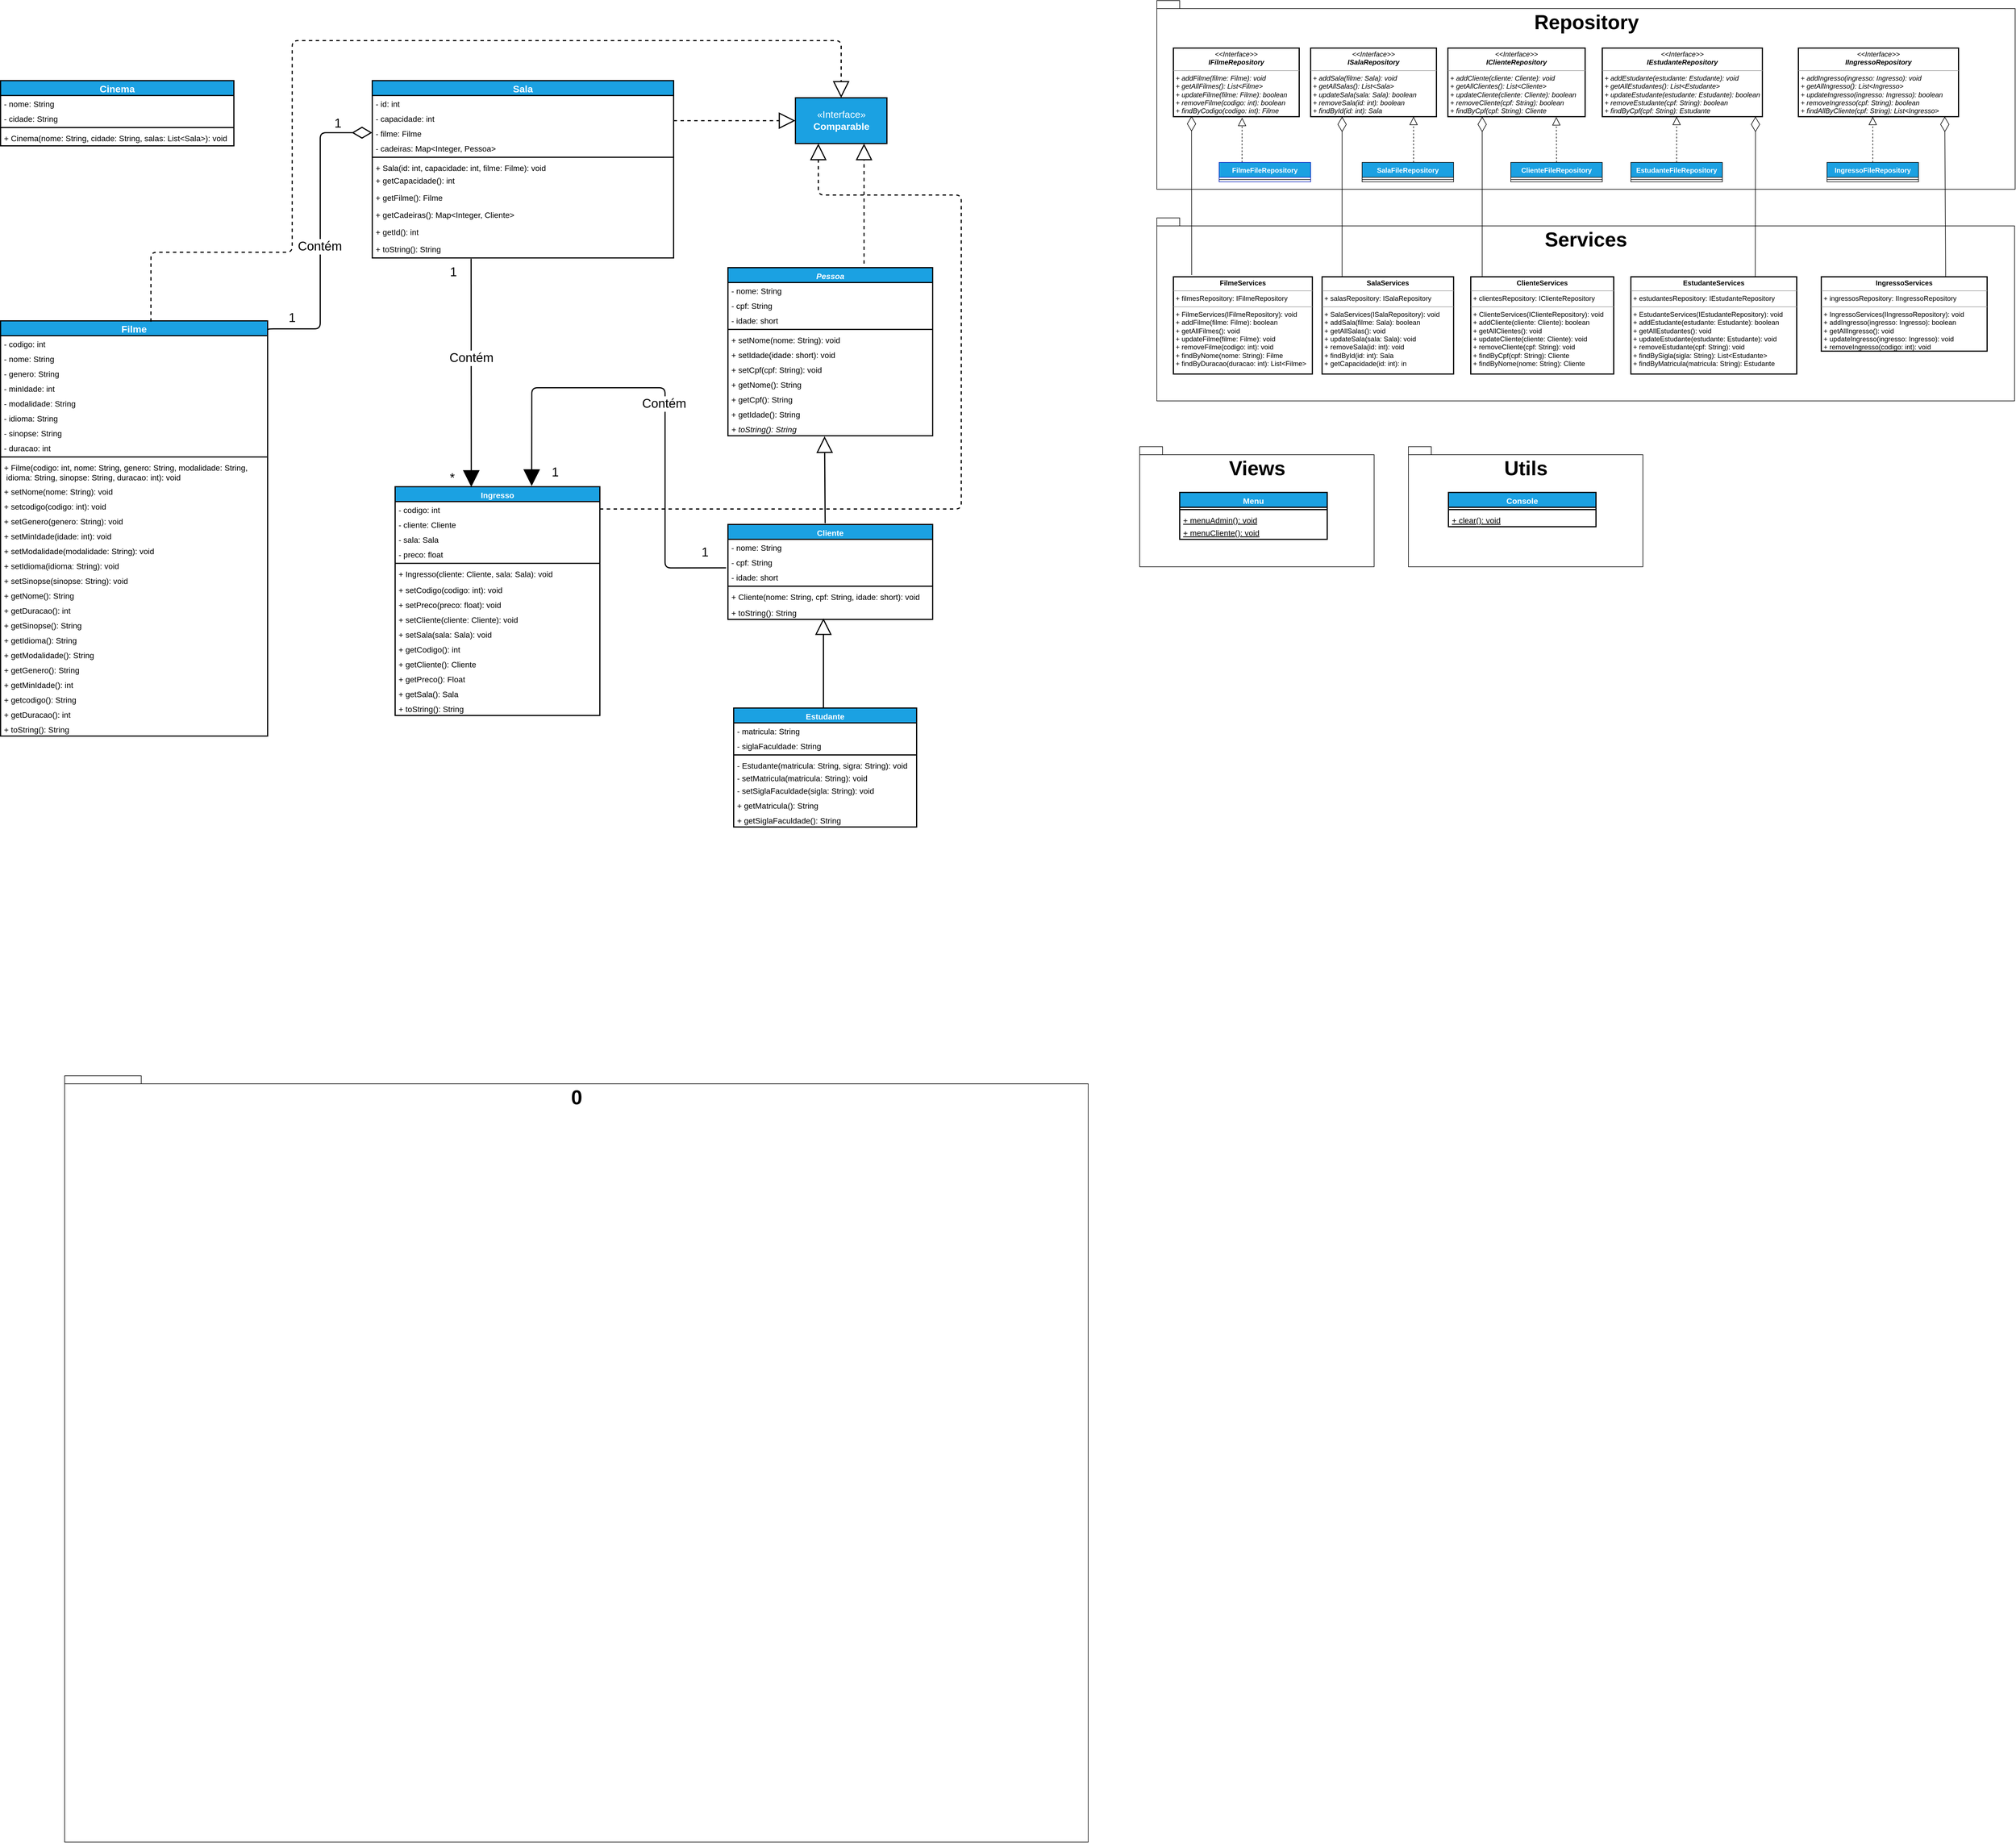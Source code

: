 <mxfile>
    <diagram id="0D2AwkG7d8j1suygumKX" name="Page-1">
        <mxGraphModel dx="1555" dy="1793" grid="1" gridSize="10" guides="0" tooltips="1" connect="1" arrows="1" fold="1" page="1" pageScale="1" pageWidth="827" pageHeight="1169" background="#FFFFFF" math="0" shadow="0">
            <root>
                <mxCell id="0"/>
                <mxCell id="1" parent="0"/>
                <mxCell id="151" value="&lt;font style=&quot;font-size: 35px&quot;&gt;Repository&lt;/font&gt;" style="shape=folder;fontStyle=1;spacingTop=10;tabWidth=40;tabHeight=14;tabPosition=left;html=1;verticalAlign=top;" parent="1" vertex="1">
                    <mxGeometry x="1900" y="-100" width="1501" height="330" as="geometry"/>
                </mxCell>
                <mxCell id="122" value="&lt;font style=&quot;font-size: 35px&quot;&gt;0&lt;/font&gt;" style="shape=folder;fontStyle=1;spacingTop=10;tabWidth=40;tabHeight=14;tabPosition=left;html=1;strokeColor=#000000;strokeWidth=1;verticalAlign=top;align=center;fontSize=35;" parent="1" vertex="1">
                    <mxGeometry x="-10" y="1780" width="1790" height="1340" as="geometry"/>
                </mxCell>
                <mxCell id="205" value="Views" style="shape=folder;fontStyle=1;spacingTop=10;tabWidth=40;tabHeight=14;tabPosition=left;html=1;labelBackgroundColor=none;fontSize=35;fontColor=#000000;fillColor=#FFFFFF;gradientColor=none;verticalAlign=top;" parent="1" vertex="1">
                    <mxGeometry x="1870" y="680" width="410" height="210" as="geometry"/>
                </mxCell>
                <mxCell id="162" value="Services" style="shape=folder;fontStyle=1;spacingTop=10;tabWidth=40;tabHeight=14;tabPosition=left;html=1;labelBackgroundColor=none;fontSize=35;fontColor=#000000;fillColor=#FFFFFF;gradientColor=none;verticalAlign=top;" parent="1" vertex="1">
                    <mxGeometry x="1900" y="280" width="1500" height="320" as="geometry"/>
                </mxCell>
                <mxCell id="3" value="Cinema" style="swimlane;fontStyle=1;align=center;verticalAlign=middle;childLayout=stackLayout;horizontal=1;startSize=26;horizontalStack=0;resizeParent=1;resizeParentMax=0;resizeLast=0;collapsible=1;marginBottom=0;fillColor=#1ba1e2;strokeColor=#000000;fontSize=17;fontColor=#ffffff;strokeWidth=2;fontFamily=Helvetica;" parent="1" vertex="1">
                    <mxGeometry x="-122" y="40" width="408" height="114" as="geometry"/>
                </mxCell>
                <mxCell id="4" value="- nome: String" style="text;align=left;verticalAlign=top;spacingLeft=4;spacingRight=4;overflow=hidden;rotatable=0;points=[[0,0.5],[1,0.5]];portConstraint=eastwest;fontSize=14;" parent="3" vertex="1">
                    <mxGeometry y="26" width="408" height="26" as="geometry"/>
                </mxCell>
                <mxCell id="12" value="- cidade: String" style="text;align=left;verticalAlign=top;spacingLeft=4;spacingRight=4;overflow=hidden;rotatable=0;points=[[0,0.5],[1,0.5]];portConstraint=eastwest;fontSize=14;" parent="3" vertex="1">
                    <mxGeometry y="52" width="408" height="26" as="geometry"/>
                </mxCell>
                <mxCell id="5" value="" style="line;strokeWidth=2;align=left;verticalAlign=middle;spacingTop=-1;spacingLeft=3;spacingRight=3;rotatable=0;labelPosition=right;points=[];portConstraint=eastwest;fillColor=#fff2cc;strokeColor=#000000;fontSize=14;" parent="3" vertex="1">
                    <mxGeometry y="78" width="408" height="8" as="geometry"/>
                </mxCell>
                <mxCell id="6" value="+ Cinema(nome: String, cidade: String, salas: List&lt;Sala&gt;): void" style="text;align=left;verticalAlign=top;spacingLeft=4;spacingRight=4;overflow=hidden;rotatable=0;points=[[0,0.5],[1,0.5]];portConstraint=eastwest;fontSize=14;" parent="3" vertex="1">
                    <mxGeometry y="86" width="408" height="28" as="geometry"/>
                </mxCell>
                <mxCell id="22" value="Sala" style="swimlane;fontStyle=1;align=center;verticalAlign=middle;childLayout=stackLayout;horizontal=1;startSize=26;horizontalStack=0;resizeParent=1;resizeParentMax=0;resizeLast=0;collapsible=1;marginBottom=0;fillColor=#1ba1e2;strokeColor=#000000;fontSize=17;strokeWidth=2;fontColor=#ffffff;" parent="1" vertex="1">
                    <mxGeometry x="528" y="40" width="527" height="310" as="geometry"/>
                </mxCell>
                <mxCell id="23" value="- id: int" style="text;align=left;verticalAlign=top;spacingLeft=4;spacingRight=4;overflow=hidden;rotatable=0;points=[[0,0.5],[1,0.5]];portConstraint=eastwest;fontSize=14;strokeColor=none;" parent="22" vertex="1">
                    <mxGeometry y="26" width="527" height="26" as="geometry"/>
                </mxCell>
                <mxCell id="29" value="- capacidade: int " style="text;align=left;verticalAlign=top;spacingLeft=4;spacingRight=4;overflow=hidden;rotatable=0;points=[[0,0.5],[1,0.5]];portConstraint=eastwest;fontSize=14;" parent="22" vertex="1">
                    <mxGeometry y="52" width="527" height="26" as="geometry"/>
                </mxCell>
                <mxCell id="28" value="- filme: Filme" style="text;align=left;verticalAlign=top;spacingLeft=4;spacingRight=4;overflow=hidden;rotatable=0;points=[[0,0.5],[1,0.5]];portConstraint=eastwest;fontSize=14;" parent="22" vertex="1">
                    <mxGeometry y="78" width="527" height="26" as="geometry"/>
                </mxCell>
                <mxCell id="27" value="- cadeiras: Map&lt;Integer, Pessoa&gt;" style="text;align=left;verticalAlign=top;spacingLeft=4;spacingRight=4;overflow=hidden;rotatable=0;points=[[0,0.5],[1,0.5]];portConstraint=eastwest;fontSize=14;" parent="22" vertex="1">
                    <mxGeometry y="104" width="527" height="26" as="geometry"/>
                </mxCell>
                <mxCell id="24" value="" style="line;strokeWidth=2;align=left;verticalAlign=middle;spacingTop=-1;spacingLeft=3;spacingRight=3;rotatable=0;labelPosition=right;points=[];portConstraint=eastwest;fontSize=14;sketch=0;shadow=0;labelBackgroundColor=none;labelBorderColor=none;noLabel=1;" parent="22" vertex="1">
                    <mxGeometry y="130" width="527" height="8" as="geometry"/>
                </mxCell>
                <mxCell id="25" value="+ Sala(id: int, capacidade: int, filme: Filme): void" style="text;align=left;verticalAlign=top;spacingLeft=4;spacingRight=4;overflow=hidden;rotatable=0;points=[[0,0.5],[1,0.5]];portConstraint=eastwest;fontSize=14;" parent="22" vertex="1">
                    <mxGeometry y="138" width="527" height="22" as="geometry"/>
                </mxCell>
                <mxCell id="34" value="+ getCapacidade(): int" style="text;align=left;verticalAlign=top;spacingLeft=4;spacingRight=4;overflow=hidden;rotatable=0;points=[[0,0.5],[1,0.5]];portConstraint=eastwest;fontSize=14;" parent="22" vertex="1">
                    <mxGeometry y="160" width="527" height="30" as="geometry"/>
                </mxCell>
                <mxCell id="35" value="+ getFilme(): Filme" style="text;align=left;verticalAlign=top;spacingLeft=4;spacingRight=4;overflow=hidden;rotatable=0;points=[[0,0.5],[1,0.5]];portConstraint=eastwest;fontSize=14;" parent="22" vertex="1">
                    <mxGeometry y="190" width="527" height="30" as="geometry"/>
                </mxCell>
                <mxCell id="36" value="+ getCadeiras(): Map&lt;Integer, Cliente&gt;" style="text;align=left;verticalAlign=top;spacingLeft=4;spacingRight=4;overflow=hidden;rotatable=0;points=[[0,0.5],[1,0.5]];portConstraint=eastwest;fontSize=14;" parent="22" vertex="1">
                    <mxGeometry y="220" width="527" height="30" as="geometry"/>
                </mxCell>
                <mxCell id="38" value="+ getId(): int" style="text;align=left;verticalAlign=top;spacingLeft=4;spacingRight=4;overflow=hidden;rotatable=0;points=[[0,0.5],[1,0.5]];portConstraint=eastwest;fontSize=14;" parent="22" vertex="1">
                    <mxGeometry y="250" width="527" height="30" as="geometry"/>
                </mxCell>
                <mxCell id="39" value="+ toString(): String" style="text;align=left;verticalAlign=top;spacingLeft=4;spacingRight=4;overflow=hidden;rotatable=0;points=[[0,0.5],[1,0.5]];portConstraint=eastwest;fontSize=14;" parent="22" vertex="1">
                    <mxGeometry y="280" width="527" height="30" as="geometry"/>
                </mxCell>
                <mxCell id="48" value="Cliente" style="swimlane;fontStyle=1;align=center;verticalAlign=top;childLayout=stackLayout;horizontal=1;startSize=26;horizontalStack=0;resizeParent=1;resizeParentMax=0;resizeLast=0;collapsible=1;marginBottom=0;fontSize=14;strokeWidth=2;fillColor=#1ba1e2;fontColor=#ffffff;strokeColor=#000000;" parent="1" vertex="1">
                    <mxGeometry x="1150" y="816" width="358" height="166" as="geometry"/>
                </mxCell>
                <mxCell id="49" value="- nome: String" style="text;align=left;verticalAlign=top;spacingLeft=4;spacingRight=4;overflow=hidden;rotatable=0;points=[[0,0.5],[1,0.5]];portConstraint=eastwest;fontSize=14;" parent="48" vertex="1">
                    <mxGeometry y="26" width="358" height="26" as="geometry"/>
                </mxCell>
                <mxCell id="50" value="- cpf: String" style="text;align=left;verticalAlign=top;spacingLeft=4;spacingRight=4;overflow=hidden;rotatable=0;points=[[0,0.5],[1,0.5]];portConstraint=eastwest;fontSize=14;" parent="48" vertex="1">
                    <mxGeometry y="52" width="358" height="26" as="geometry"/>
                </mxCell>
                <mxCell id="60" value="- idade: short" style="text;align=left;verticalAlign=top;spacingLeft=4;spacingRight=4;overflow=hidden;rotatable=0;points=[[0,0.5],[1,0.5]];portConstraint=eastwest;fontSize=14;" parent="48" vertex="1">
                    <mxGeometry y="78" width="358" height="26" as="geometry"/>
                </mxCell>
                <mxCell id="52" value="" style="line;strokeWidth=2;align=left;verticalAlign=middle;spacingTop=-1;spacingLeft=3;spacingRight=3;rotatable=0;labelPosition=right;points=[];portConstraint=eastwest;fontSize=14;" parent="48" vertex="1">
                    <mxGeometry y="104" width="358" height="8" as="geometry"/>
                </mxCell>
                <mxCell id="64" value="+ Cliente(nome: String, cpf: String, idade: short): void" style="text;align=left;verticalAlign=top;spacingLeft=4;spacingRight=4;overflow=hidden;rotatable=0;points=[[0,0.5],[1,0.5]];portConstraint=eastwest;fontSize=14;" parent="48" vertex="1">
                    <mxGeometry y="112" width="358" height="28" as="geometry"/>
                </mxCell>
                <mxCell id="59" value="+ toString(): String" style="text;align=left;verticalAlign=top;spacingLeft=4;spacingRight=4;overflow=hidden;rotatable=0;points=[[0,0.5],[1,0.5]];portConstraint=eastwest;fontSize=14;" parent="48" vertex="1">
                    <mxGeometry y="140" width="358" height="26" as="geometry"/>
                </mxCell>
                <mxCell id="71" value="Filme" style="swimlane;fontStyle=1;align=center;verticalAlign=middle;childLayout=stackLayout;horizontal=1;startSize=26;horizontalStack=0;resizeParent=1;resizeParentMax=0;resizeLast=0;collapsible=1;marginBottom=0;fontSize=17;fillColor=#1ba1e2;fontColor=#ffffff;strokeColor=#000000;strokeWidth=2;labelPosition=center;verticalLabelPosition=middle;" parent="1" vertex="1">
                    <mxGeometry x="-122" y="460" width="467" height="726" as="geometry"/>
                </mxCell>
                <mxCell id="74" value="- codigo: int" style="text;align=left;verticalAlign=top;spacingLeft=4;spacingRight=4;overflow=hidden;rotatable=0;points=[[0,0.5],[1,0.5]];portConstraint=eastwest;fontSize=14;" parent="71" vertex="1">
                    <mxGeometry y="26" width="467" height="26" as="geometry"/>
                </mxCell>
                <mxCell id="72" value="- nome: String" style="text;align=left;verticalAlign=top;spacingLeft=4;spacingRight=4;overflow=hidden;rotatable=0;points=[[0,0.5],[1,0.5]];portConstraint=eastwest;fontSize=14;" parent="71" vertex="1">
                    <mxGeometry y="52" width="467" height="26" as="geometry"/>
                </mxCell>
                <mxCell id="73" value="- genero: String" style="text;align=left;verticalAlign=top;spacingLeft=4;spacingRight=4;overflow=hidden;rotatable=0;points=[[0,0.5],[1,0.5]];portConstraint=eastwest;fontSize=14;" parent="71" vertex="1">
                    <mxGeometry y="78" width="467" height="26" as="geometry"/>
                </mxCell>
                <mxCell id="211" value="- minIdade: int" style="text;align=left;verticalAlign=top;spacingLeft=4;spacingRight=4;overflow=hidden;rotatable=0;points=[[0,0.5],[1,0.5]];portConstraint=eastwest;fontSize=14;" parent="71" vertex="1">
                    <mxGeometry y="104" width="467" height="26" as="geometry"/>
                </mxCell>
                <mxCell id="84" value="- modalidade: String" style="text;align=left;verticalAlign=top;spacingLeft=4;spacingRight=4;overflow=hidden;rotatable=0;points=[[0,0.5],[1,0.5]];portConstraint=eastwest;fontSize=14;" parent="71" vertex="1">
                    <mxGeometry y="130" width="467" height="26" as="geometry"/>
                </mxCell>
                <mxCell id="85" value="- idioma: String" style="text;align=left;verticalAlign=top;spacingLeft=4;spacingRight=4;overflow=hidden;rotatable=0;points=[[0,0.5],[1,0.5]];portConstraint=eastwest;fontSize=14;" parent="71" vertex="1">
                    <mxGeometry y="156" width="467" height="26" as="geometry"/>
                </mxCell>
                <mxCell id="86" value="- sinopse: String" style="text;align=left;verticalAlign=top;spacingLeft=4;spacingRight=4;overflow=hidden;rotatable=0;points=[[0,0.5],[1,0.5]];portConstraint=eastwest;fontSize=14;" parent="71" vertex="1">
                    <mxGeometry y="182" width="467" height="26" as="geometry"/>
                </mxCell>
                <mxCell id="87" value="- duracao: int" style="text;align=left;verticalAlign=top;spacingLeft=4;spacingRight=4;overflow=hidden;rotatable=0;points=[[0,0.5],[1,0.5]];portConstraint=eastwest;fontSize=14;" parent="71" vertex="1">
                    <mxGeometry y="208" width="467" height="26" as="geometry"/>
                </mxCell>
                <mxCell id="75" value="" style="line;strokeWidth=2;align=left;verticalAlign=middle;spacingTop=-1;spacingLeft=3;spacingRight=3;rotatable=0;labelPosition=right;points=[];portConstraint=eastwest;fontSize=14;" parent="71" vertex="1">
                    <mxGeometry y="234" width="467" height="8" as="geometry"/>
                </mxCell>
                <mxCell id="76" value="+ Filme(codigo: int, nome: String, genero: String, modalidade: String,&#10; idioma: String, sinopse: String, duracao: int): void" style="text;align=left;verticalAlign=top;spacingLeft=4;spacingRight=4;overflow=hidden;rotatable=0;points=[[0,0.5],[1,0.5]];portConstraint=eastwest;fontSize=14;" parent="71" vertex="1">
                    <mxGeometry y="242" width="467" height="42" as="geometry"/>
                </mxCell>
                <mxCell id="77" value="+ setNome(nome: String): void" style="text;align=left;verticalAlign=top;spacingLeft=4;spacingRight=4;overflow=hidden;rotatable=0;points=[[0,0.5],[1,0.5]];portConstraint=eastwest;fontSize=14;" parent="71" vertex="1">
                    <mxGeometry y="284" width="467" height="26" as="geometry"/>
                </mxCell>
                <mxCell id="78" value="+ setcodigo(codigo: int): void" style="text;align=left;verticalAlign=top;spacingLeft=4;spacingRight=4;overflow=hidden;rotatable=0;points=[[0,0.5],[1,0.5]];portConstraint=eastwest;fontSize=14;" parent="71" vertex="1">
                    <mxGeometry y="310" width="467" height="26" as="geometry"/>
                </mxCell>
                <mxCell id="79" value="+ setGenero(genero: String): void" style="text;align=left;verticalAlign=top;spacingLeft=4;spacingRight=4;overflow=hidden;rotatable=0;points=[[0,0.5],[1,0.5]];portConstraint=eastwest;fontSize=14;" parent="71" vertex="1">
                    <mxGeometry y="336" width="467" height="26" as="geometry"/>
                </mxCell>
                <mxCell id="212" value="+ setMinIdade(idade: int): void" style="text;align=left;verticalAlign=top;spacingLeft=4;spacingRight=4;overflow=hidden;rotatable=0;points=[[0,0.5],[1,0.5]];portConstraint=eastwest;fontSize=14;" parent="71" vertex="1">
                    <mxGeometry y="362" width="467" height="26" as="geometry"/>
                </mxCell>
                <mxCell id="88" value="+ setModalidade(modalidade: String): void" style="text;align=left;verticalAlign=top;spacingLeft=4;spacingRight=4;overflow=hidden;rotatable=0;points=[[0,0.5],[1,0.5]];portConstraint=eastwest;fontSize=14;" parent="71" vertex="1">
                    <mxGeometry y="388" width="467" height="26" as="geometry"/>
                </mxCell>
                <mxCell id="89" value="+ setIdioma(idioma: String): void" style="text;align=left;verticalAlign=top;spacingLeft=4;spacingRight=4;overflow=hidden;rotatable=0;points=[[0,0.5],[1,0.5]];portConstraint=eastwest;fontSize=14;" parent="71" vertex="1">
                    <mxGeometry y="414" width="467" height="26" as="geometry"/>
                </mxCell>
                <mxCell id="80" value="+ setSinopse(sinopse: String): void" style="text;align=left;verticalAlign=top;spacingLeft=4;spacingRight=4;overflow=hidden;rotatable=0;points=[[0,0.5],[1,0.5]];portConstraint=eastwest;fontSize=14;" parent="71" vertex="1">
                    <mxGeometry y="440" width="467" height="26" as="geometry"/>
                </mxCell>
                <mxCell id="91" value="+ getNome(): String" style="text;align=left;verticalAlign=top;spacingLeft=4;spacingRight=4;overflow=hidden;rotatable=0;points=[[0,0.5],[1,0.5]];portConstraint=eastwest;fontSize=14;" parent="71" vertex="1">
                    <mxGeometry y="466" width="467" height="26" as="geometry"/>
                </mxCell>
                <mxCell id="97" value="+ getDuracao(): int" style="text;align=left;verticalAlign=top;spacingLeft=4;spacingRight=4;overflow=hidden;rotatable=0;points=[[0,0.5],[1,0.5]];portConstraint=eastwest;fontSize=14;" parent="71" vertex="1">
                    <mxGeometry y="492" width="467" height="26" as="geometry"/>
                </mxCell>
                <mxCell id="96" value="+ getSinopse(): String" style="text;align=left;verticalAlign=top;spacingLeft=4;spacingRight=4;overflow=hidden;rotatable=0;points=[[0,0.5],[1,0.5]];portConstraint=eastwest;fontSize=14;" parent="71" vertex="1">
                    <mxGeometry y="518" width="467" height="26" as="geometry"/>
                </mxCell>
                <mxCell id="95" value="+ getIdioma(): String" style="text;align=left;verticalAlign=top;spacingLeft=4;spacingRight=4;overflow=hidden;rotatable=0;points=[[0,0.5],[1,0.5]];portConstraint=eastwest;fontSize=14;" parent="71" vertex="1">
                    <mxGeometry y="544" width="467" height="26" as="geometry"/>
                </mxCell>
                <mxCell id="94" value="+ getModalidade(): String" style="text;align=left;verticalAlign=top;spacingLeft=4;spacingRight=4;overflow=hidden;rotatable=0;points=[[0,0.5],[1,0.5]];portConstraint=eastwest;fontSize=14;" parent="71" vertex="1">
                    <mxGeometry y="570" width="467" height="26" as="geometry"/>
                </mxCell>
                <mxCell id="213" value="+ getGenero(): String" style="text;align=left;verticalAlign=top;spacingLeft=4;spacingRight=4;overflow=hidden;rotatable=0;points=[[0,0.5],[1,0.5]];portConstraint=eastwest;fontSize=14;" parent="71" vertex="1">
                    <mxGeometry y="596" width="467" height="26" as="geometry"/>
                </mxCell>
                <mxCell id="93" value="+ getMinIdade(): int" style="text;align=left;verticalAlign=top;spacingLeft=4;spacingRight=4;overflow=hidden;rotatable=0;points=[[0,0.5],[1,0.5]];portConstraint=eastwest;fontSize=14;" parent="71" vertex="1">
                    <mxGeometry y="622" width="467" height="26" as="geometry"/>
                </mxCell>
                <mxCell id="92" value="+ getcodigo(): String" style="text;align=left;verticalAlign=top;spacingLeft=4;spacingRight=4;overflow=hidden;rotatable=0;points=[[0,0.5],[1,0.5]];portConstraint=eastwest;fontSize=14;" parent="71" vertex="1">
                    <mxGeometry y="648" width="467" height="26" as="geometry"/>
                </mxCell>
                <mxCell id="90" value="+ getDuracao(): int" style="text;align=left;verticalAlign=top;spacingLeft=4;spacingRight=4;overflow=hidden;rotatable=0;points=[[0,0.5],[1,0.5]];portConstraint=eastwest;fontSize=14;" parent="71" vertex="1">
                    <mxGeometry y="674" width="467" height="26" as="geometry"/>
                </mxCell>
                <mxCell id="98" value="+ toString(): String" style="text;align=left;verticalAlign=top;spacingLeft=4;spacingRight=4;overflow=hidden;rotatable=0;points=[[0,0.5],[1,0.5]];portConstraint=eastwest;fontSize=14;" parent="71" vertex="1">
                    <mxGeometry y="700" width="467" height="26" as="geometry"/>
                </mxCell>
                <mxCell id="99" value="Estudante" style="swimlane;fontStyle=1;align=center;verticalAlign=top;childLayout=stackLayout;horizontal=1;startSize=26;horizontalStack=0;resizeParent=1;resizeParentMax=0;resizeLast=0;collapsible=1;marginBottom=0;fontSize=14;fillColor=#1ba1e2;fontColor=#ffffff;strokeColor=#000000;strokeWidth=2;rounded=0;shadow=0;sketch=0;glass=0;" parent="1" vertex="1">
                    <mxGeometry x="1160" y="1137" width="320" height="208" as="geometry"/>
                </mxCell>
                <mxCell id="100" value="- matricula: String" style="text;align=left;verticalAlign=top;spacingLeft=4;spacingRight=4;overflow=hidden;rotatable=0;points=[[0,0.5],[1,0.5]];portConstraint=eastwest;fontSize=14;" parent="99" vertex="1">
                    <mxGeometry y="26" width="320" height="26" as="geometry"/>
                </mxCell>
                <mxCell id="103" value="- siglaFaculdade: String" style="text;align=left;verticalAlign=top;spacingLeft=4;spacingRight=4;overflow=hidden;rotatable=0;points=[[0,0.5],[1,0.5]];portConstraint=eastwest;fontSize=14;" parent="99" vertex="1">
                    <mxGeometry y="52" width="320" height="26" as="geometry"/>
                </mxCell>
                <mxCell id="101" value="" style="line;strokeWidth=2;align=left;verticalAlign=middle;spacingTop=-1;spacingLeft=3;spacingRight=3;rotatable=0;labelPosition=right;points=[];portConstraint=eastwest;fontSize=14;shadow=0;" parent="99" vertex="1">
                    <mxGeometry y="78" width="320" height="8" as="geometry"/>
                </mxCell>
                <mxCell id="258" value="- Estudante(matricula: String, sigra: String): void" style="text;align=left;verticalAlign=top;spacingLeft=4;spacingRight=4;overflow=hidden;rotatable=0;points=[[0,0.5],[1,0.5]];portConstraint=eastwest;fontSize=14;" vertex="1" parent="99">
                    <mxGeometry y="86" width="320" height="22" as="geometry"/>
                </mxCell>
                <mxCell id="102" value="- setMatricula(matricula: String): void" style="text;align=left;verticalAlign=top;spacingLeft=4;spacingRight=4;overflow=hidden;rotatable=0;points=[[0,0.5],[1,0.5]];portConstraint=eastwest;fontSize=14;" parent="99" vertex="1">
                    <mxGeometry y="108" width="320" height="22" as="geometry"/>
                </mxCell>
                <mxCell id="105" value="- setSiglaFaculdade(sigla: String): void" style="text;align=left;verticalAlign=top;spacingLeft=4;spacingRight=4;overflow=hidden;rotatable=0;points=[[0,0.5],[1,0.5]];portConstraint=eastwest;fontSize=14;" parent="99" vertex="1">
                    <mxGeometry y="130" width="320" height="26" as="geometry"/>
                </mxCell>
                <mxCell id="106" value="+ getMatricula(): String" style="text;align=left;verticalAlign=top;spacingLeft=4;spacingRight=4;overflow=hidden;rotatable=0;points=[[0,0.5],[1,0.5]];portConstraint=eastwest;fontSize=14;" parent="99" vertex="1">
                    <mxGeometry y="156" width="320" height="26" as="geometry"/>
                </mxCell>
                <mxCell id="104" value="+ getSiglaFaculdade(): String " style="text;align=left;verticalAlign=top;spacingLeft=4;spacingRight=4;overflow=hidden;rotatable=0;points=[[0,0.5],[1,0.5]];portConstraint=eastwest;fontSize=14;" parent="99" vertex="1">
                    <mxGeometry y="182" width="320" height="26" as="geometry"/>
                </mxCell>
                <mxCell id="118" value="" style="endArrow=none;html=1;endSize=24;startArrow=diamondThin;startSize=30;startFill=0;edgeStyle=orthogonalEdgeStyle;align=left;verticalAlign=bottom;entryX=1.002;entryY=0.022;entryDx=0;entryDy=0;endFill=0;fillColor=none;fontSize=14;exitX=0;exitY=0.5;exitDx=0;exitDy=0;entryPerimeter=0;strokeWidth=2;" parent="1" source="28" target="71" edge="1">
                    <mxGeometry x="-1" y="3" relative="1" as="geometry">
                        <mxPoint x="498" y="368" as="sourcePoint"/>
                        <mxPoint x="488" y="540" as="targetPoint"/>
                        <Array as="points">
                            <mxPoint x="437" y="131"/>
                            <mxPoint x="437" y="474"/>
                        </Array>
                    </mxGeometry>
                </mxCell>
                <mxCell id="243" value="Contém" style="edgeLabel;html=1;align=center;verticalAlign=middle;resizable=0;points=[];fontSize=22;" vertex="1" connectable="0" parent="118">
                    <mxGeometry x="0.101" y="-1" relative="1" as="geometry">
                        <mxPoint as="offset"/>
                    </mxGeometry>
                </mxCell>
                <mxCell id="120" style="edgeStyle=none;html=1;startArrow=none;startFill=0;endArrow=block;endFill=0;startSize=24;endSize=24;fontSize=14;strokeWidth=2;" parent="1" edge="1">
                    <mxGeometry relative="1" as="geometry">
                        <mxPoint x="1317" y="980" as="targetPoint"/>
                        <mxPoint x="1317" y="1138" as="sourcePoint"/>
                    </mxGeometry>
                </mxCell>
                <mxCell id="128" value="«Interface»&lt;br style=&quot;font-size: 17px;&quot;&gt;&lt;b style=&quot;font-size: 17px;&quot;&gt;Comparable&lt;/b&gt;" style="html=1;fillColor=#1ba1e2;fontColor=#ffffff;strokeColor=#000000;fontSize=17;strokeWidth=2;" parent="1" vertex="1">
                    <mxGeometry x="1268" y="70" width="160" height="80" as="geometry"/>
                </mxCell>
                <mxCell id="131" style="edgeStyle=none;html=1;exitX=1;exitY=-0.308;exitDx=0;exitDy=0;entryX=0;entryY=0.5;entryDx=0;entryDy=0;dashed=1;fontSize=17;startArrow=none;startFill=0;endArrow=block;endFill=0;startSize=24;endSize=24;strokeWidth=2;exitPerimeter=0;" parent="1" source="28" target="128" edge="1">
                    <mxGeometry relative="1" as="geometry"/>
                </mxCell>
                <mxCell id="217" style="edgeStyle=none;html=1;exitX=0.25;exitY=0;exitDx=0;exitDy=0;entryX=0.546;entryY=1.015;entryDx=0;entryDy=0;entryPerimeter=0;dashed=1;endArrow=block;endFill=0;endSize=12;" parent="1" source="132" target="136" edge="1">
                    <mxGeometry relative="1" as="geometry"/>
                </mxCell>
                <mxCell id="132" value="FilmeFileRepository" style="swimlane;fontStyle=1;align=center;verticalAlign=top;childLayout=stackLayout;horizontal=1;startSize=26;horizontalStack=0;resizeParent=1;resizeParentMax=0;resizeLast=0;collapsible=1;marginBottom=0;fillColor=#1BA1E2;fontColor=#ffffff;strokeColor=#001DBC;" parent="1" vertex="1">
                    <mxGeometry x="2009" y="183" width="160" height="34" as="geometry"/>
                </mxCell>
                <mxCell id="134" value="" style="line;strokeWidth=1;fillColor=none;align=left;verticalAlign=middle;spacingTop=-1;spacingLeft=3;spacingRight=3;rotatable=0;labelPosition=right;points=[];portConstraint=eastwest;" parent="132" vertex="1">
                    <mxGeometry y="26" width="160" height="8" as="geometry"/>
                </mxCell>
                <mxCell id="136" value="&lt;p style=&quot;margin: 0px ; margin-top: 4px ; text-align: center&quot;&gt;&lt;span&gt;&amp;lt;&amp;lt;Interface&amp;gt;&amp;gt;&lt;/span&gt;&lt;br&gt;&lt;b&gt;&lt;span&gt;IFilmeRepository&lt;/span&gt;&lt;/b&gt;&lt;/p&gt;&lt;hr size=&quot;1&quot;&gt;&lt;p style=&quot;margin: 0px ; margin-left: 4px&quot;&gt;&lt;span&gt;+ addFilme(filme: Filme): void&lt;br&gt;+ getAllFilmes(): List&amp;lt;Filme&amp;gt;&lt;/span&gt;&lt;/p&gt;&lt;p style=&quot;margin: 0px ; margin-left: 4px&quot;&gt;&lt;span&gt;+ updateFilme(filme: Filme): boolean&lt;br&gt;&lt;/span&gt;&lt;/p&gt;&lt;p style=&quot;margin: 0px ; margin-left: 4px&quot;&gt;&lt;span&gt;+ removeFilme(codigo: int): boolean&lt;/span&gt;&lt;/p&gt;&lt;p style=&quot;margin: 0px ; margin-left: 4px&quot;&gt;&lt;span&gt;+ findByCodigo(codigo: int): Filme&lt;/span&gt;&lt;br&gt;&lt;/p&gt;" style="verticalAlign=top;align=left;overflow=fill;fontSize=12;fontFamily=Helvetica;html=1;fillColor=default;strokeColor=#000000;gradientColor=none;fontStyle=2;strokeWidth=2;" parent="1" vertex="1">
                    <mxGeometry x="1929" y="-17" width="220" height="120" as="geometry"/>
                </mxCell>
                <mxCell id="223" style="edgeStyle=none;html=1;exitX=0.25;exitY=1;exitDx=0;exitDy=0;entryX=0.152;entryY=0;entryDx=0;entryDy=0;entryPerimeter=0;endArrow=none;endFill=0;endSize=12;startArrow=diamondThin;startFill=0;startSize=24;" parent="1" source="138" target="153" edge="1">
                    <mxGeometry relative="1" as="geometry"/>
                </mxCell>
                <mxCell id="138" value="&lt;p style=&quot;margin: 0px ; margin-top: 4px ; text-align: center&quot;&gt;&lt;span&gt;&amp;lt;&amp;lt;Interface&amp;gt;&amp;gt;&lt;/span&gt;&lt;br&gt;&lt;b&gt;ISalaRepository&lt;/b&gt;&lt;/p&gt;&lt;hr size=&quot;1&quot;&gt;&lt;p style=&quot;margin: 0px ; margin-left: 4px&quot;&gt;&lt;span&gt;+ addSala(filme: Sala): void&lt;br&gt;+ getAllSalas(): List&amp;lt;Sala&amp;gt;&lt;/span&gt;&lt;/p&gt;&lt;p style=&quot;margin: 0px ; margin-left: 4px&quot;&gt;&lt;span&gt;+ updateSala(sala: Sala): boolean&lt;br&gt;&lt;/span&gt;&lt;/p&gt;&lt;p style=&quot;margin: 0px ; margin-left: 4px&quot;&gt;&lt;span&gt;+ removeSala(id: int): boolean&lt;/span&gt;&lt;/p&gt;&lt;p style=&quot;margin: 0px ; margin-left: 4px&quot;&gt;&lt;span&gt;+ findById(id: int): Sala&lt;/span&gt;&lt;br&gt;&lt;/p&gt;" style="verticalAlign=top;align=left;overflow=fill;fontSize=12;fontFamily=Helvetica;html=1;fontStyle=2;strokeWidth=2;" parent="1" vertex="1">
                    <mxGeometry x="2169" y="-17" width="220" height="120" as="geometry"/>
                </mxCell>
                <mxCell id="139" value="SalaFileRepository" style="swimlane;fontStyle=1;align=center;verticalAlign=top;childLayout=stackLayout;horizontal=1;startSize=26;horizontalStack=0;resizeParent=1;resizeParentMax=0;resizeLast=0;collapsible=1;marginBottom=0;fillColor=#1BA1E2;fontColor=#FFFFFF;" parent="1" vertex="1">
                    <mxGeometry x="2259" y="183" width="160" height="34" as="geometry">
                        <mxRectangle x="2259" y="183" width="140" height="26" as="alternateBounds"/>
                    </mxGeometry>
                </mxCell>
                <mxCell id="140" value="" style="line;strokeWidth=1;fillColor=none;align=left;verticalAlign=middle;spacingTop=-1;spacingLeft=3;spacingRight=3;rotatable=0;labelPosition=right;points=[];portConstraint=eastwest;" parent="139" vertex="1">
                    <mxGeometry y="26" width="160" height="8" as="geometry"/>
                </mxCell>
                <mxCell id="225" style="edgeStyle=none;html=1;exitX=0.25;exitY=1;exitDx=0;exitDy=0;entryX=0.08;entryY=0.006;entryDx=0;entryDy=0;entryPerimeter=0;startArrow=diamondThin;startFill=0;endArrow=none;endFill=0;startSize=24;endSize=12;" parent="1" source="141" target="154" edge="1">
                    <mxGeometry relative="1" as="geometry"/>
                </mxCell>
                <mxCell id="141" value="&lt;p style=&quot;margin: 0px ; margin-top: 4px ; text-align: center&quot;&gt;&lt;span&gt;&amp;lt;&amp;lt;Interface&amp;gt;&amp;gt;&lt;/span&gt;&lt;br&gt;&lt;b&gt;IClienteRepository&lt;/b&gt;&lt;/p&gt;&lt;hr size=&quot;1&quot;&gt;&lt;p style=&quot;margin: 0px ; margin-left: 4px&quot;&gt;&lt;span&gt;+ addCliente(cliente: Cliente): void&lt;br&gt;+ getAllClientes(): List&amp;lt;Cliente&amp;gt;&lt;/span&gt;&lt;/p&gt;&lt;p style=&quot;margin: 0px ; margin-left: 4px&quot;&gt;&lt;span&gt;+ updateCliente(cliente: Cliente): boolean&lt;br&gt;&lt;/span&gt;&lt;/p&gt;&lt;p style=&quot;margin: 0px ; margin-left: 4px&quot;&gt;&lt;span&gt;+ removeCliente(cpf: String): boolean&lt;/span&gt;&lt;/p&gt;&lt;p style=&quot;margin: 0px ; margin-left: 4px&quot;&gt;&lt;span&gt;+ findByCpf(cpf: String): Cliente&lt;/span&gt;&lt;br&gt;&lt;/p&gt;" style="verticalAlign=top;align=left;overflow=fill;fontSize=12;fontFamily=Helvetica;html=1;fontStyle=2;strokeWidth=2;" parent="1" vertex="1">
                    <mxGeometry x="2409" y="-17" width="240" height="120" as="geometry"/>
                </mxCell>
                <mxCell id="230" style="edgeStyle=none;html=1;exitX=0.5;exitY=0;exitDx=0;exitDy=0;entryX=0.79;entryY=1.006;entryDx=0;entryDy=0;entryPerimeter=0;startArrow=none;startFill=0;endArrow=block;endFill=0;startSize=23;endSize=12;dashed=1;" parent="1" source="142" target="141" edge="1">
                    <mxGeometry relative="1" as="geometry"/>
                </mxCell>
                <mxCell id="142" value="ClienteFileRepository" style="swimlane;fontStyle=1;align=center;verticalAlign=top;childLayout=stackLayout;horizontal=1;startSize=26;horizontalStack=0;resizeParent=1;resizeParentMax=0;resizeLast=0;collapsible=1;marginBottom=0;fontColor=#FFFFFF;fillColor=#1BA1E2;" parent="1" vertex="1">
                    <mxGeometry x="2519" y="183" width="160" height="34" as="geometry"/>
                </mxCell>
                <mxCell id="143" value="" style="line;strokeWidth=1;fillColor=none;align=left;verticalAlign=middle;spacingTop=-1;spacingLeft=3;spacingRight=3;rotatable=0;labelPosition=right;points=[];portConstraint=eastwest;" parent="142" vertex="1">
                    <mxGeometry y="26" width="160" height="8" as="geometry"/>
                </mxCell>
                <mxCell id="144" value="&lt;p style=&quot;margin: 0px ; margin-top: 4px ; text-align: center&quot;&gt;&lt;span&gt;&amp;lt;&amp;lt;Interface&amp;gt;&amp;gt;&lt;/span&gt;&lt;br&gt;&lt;b&gt;IEstudanteRepository&lt;/b&gt;&lt;/p&gt;&lt;hr size=&quot;1&quot;&gt;&lt;p style=&quot;margin: 0px ; margin-left: 4px&quot;&gt;&lt;span&gt;+ addEstudante(estudante: Estudante): void&lt;br&gt;+ getAllEstudantes(): List&amp;lt;Estudante&amp;gt;&lt;/span&gt;&lt;/p&gt;&lt;p style=&quot;margin: 0px ; margin-left: 4px&quot;&gt;&lt;span&gt;+ updateEstudante(estudante: Estudante): boolean&lt;br&gt;&lt;/span&gt;&lt;/p&gt;&lt;p style=&quot;margin: 0px ; margin-left: 4px&quot;&gt;&lt;span&gt;+ removeEstudante(cpf: String): boolean&lt;/span&gt;&lt;/p&gt;&lt;p style=&quot;margin: 0px ; margin-left: 4px&quot;&gt;&lt;span&gt;+ findByCpf(cpf: String): Estudante&lt;/span&gt;&lt;br&gt;&lt;/p&gt;" style="verticalAlign=top;align=left;overflow=fill;fontSize=12;fontFamily=Helvetica;html=1;fontStyle=2;strokeWidth=2;" parent="1" vertex="1">
                    <mxGeometry x="2679" y="-17" width="280" height="120" as="geometry"/>
                </mxCell>
                <mxCell id="145" value="EstudanteFileRepository" style="swimlane;fontStyle=1;align=center;verticalAlign=top;childLayout=stackLayout;horizontal=1;startSize=26;horizontalStack=0;resizeParent=1;resizeParentMax=0;resizeLast=0;collapsible=1;marginBottom=0;fillColor=#1BA1E2;fontColor=#FFFFFF;" parent="1" vertex="1">
                    <mxGeometry x="2729" y="183" width="160" height="34" as="geometry"/>
                </mxCell>
                <mxCell id="146" value="" style="line;strokeWidth=1;fillColor=none;align=left;verticalAlign=middle;spacingTop=-1;spacingLeft=3;spacingRight=3;rotatable=0;labelPosition=right;points=[];portConstraint=eastwest;" parent="145" vertex="1">
                    <mxGeometry y="26" width="160" height="8" as="geometry"/>
                </mxCell>
                <mxCell id="148" value="" style="endArrow=block;dashed=1;endFill=0;endSize=12;html=1;exitX=0.5;exitY=0;exitDx=0;exitDy=0;" parent="1" edge="1">
                    <mxGeometry width="160" relative="1" as="geometry">
                        <mxPoint x="2349" y="183" as="sourcePoint"/>
                        <mxPoint x="2349" y="103.0" as="targetPoint"/>
                    </mxGeometry>
                </mxCell>
                <mxCell id="150" value="" style="endArrow=block;dashed=1;endFill=0;endSize=12;html=1;exitX=0.5;exitY=0;exitDx=0;exitDy=0;" parent="1" edge="1">
                    <mxGeometry width="160" relative="1" as="geometry">
                        <mxPoint x="2809.0" y="183" as="sourcePoint"/>
                        <mxPoint x="2809.0" y="103.0" as="targetPoint"/>
                    </mxGeometry>
                </mxCell>
                <mxCell id="152" value="&lt;p style=&quot;margin: 0px ; margin-top: 4px ; text-align: center&quot;&gt;&lt;b&gt;FilmeServices&lt;/b&gt;&lt;/p&gt;&lt;hr size=&quot;1&quot;&gt;&lt;p style=&quot;margin: 0px ; margin-left: 4px&quot;&gt;+ filmesRepository: IFilmeRepository&lt;/p&gt;&lt;hr size=&quot;1&quot;&gt;&lt;p style=&quot;margin: 0px ; margin-left: 4px&quot;&gt;+ FilmeServices(IFilmeRepository): void&lt;/p&gt;&lt;p style=&quot;margin: 0px 0px 0px 4px&quot;&gt;+ addFilme(filme: Filme): boolean&lt;br&gt;+ getAllFilmes(): void&lt;/p&gt;&lt;p style=&quot;margin: 0px 0px 0px 4px&quot;&gt;+ updateFilme(filme: Filme): void&lt;br&gt;&lt;/p&gt;&lt;p style=&quot;margin: 0px 0px 0px 4px&quot;&gt;+ removeFilme(codigo: int): void&lt;/p&gt;&lt;p style=&quot;margin: 0px 0px 0px 4px&quot;&gt;+ findByNome(nome: String): Filme&lt;/p&gt;&lt;p style=&quot;margin: 0px 0px 0px 4px&quot;&gt;+ findByDuracao(duracao: int): List&amp;lt;Filme&amp;gt;&lt;/p&gt;" style="verticalAlign=top;align=left;overflow=fill;fontSize=12;fontFamily=Helvetica;html=1;strokeWidth=2;" parent="1" vertex="1">
                    <mxGeometry x="1929" y="383" width="243" height="170" as="geometry"/>
                </mxCell>
                <mxCell id="153" value="&lt;p style=&quot;margin: 0px ; margin-top: 4px ; text-align: center&quot;&gt;&lt;b&gt;SalaServices&lt;/b&gt;&lt;/p&gt;&lt;hr size=&quot;1&quot;&gt;&lt;p style=&quot;margin: 0px ; margin-left: 4px&quot;&gt;+ salasRepository: ISalaRepository&lt;/p&gt;&lt;hr size=&quot;1&quot;&gt;&lt;p style=&quot;margin: 0px ; margin-left: 4px&quot;&gt;+ SalaServices(ISalaRepository): void&lt;/p&gt;&lt;p style=&quot;margin: 0px 0px 0px 4px&quot;&gt;+ addSala(filme: Sala): boolean&lt;br&gt;+ getAllSalas(): void&lt;/p&gt;&lt;p style=&quot;margin: 0px 0px 0px 4px&quot;&gt;+ updateSala(sala: Sala): void&lt;br&gt;&lt;/p&gt;&lt;p style=&quot;margin: 0px 0px 0px 4px&quot;&gt;+ removeSala(id: int): void&lt;/p&gt;&lt;p style=&quot;margin: 0px 0px 0px 4px&quot;&gt;+ findById(id: int): Sala&lt;/p&gt;&lt;p style=&quot;margin: 0px 0px 0px 4px&quot;&gt;+ getCapacidade(id: int): in&lt;/p&gt;" style="verticalAlign=top;align=left;overflow=fill;fontSize=12;fontFamily=Helvetica;html=1;strokeWidth=2;" parent="1" vertex="1">
                    <mxGeometry x="2189" y="383" width="230" height="170" as="geometry"/>
                </mxCell>
                <mxCell id="154" value="&lt;p style=&quot;margin: 0px ; margin-top: 4px ; text-align: center&quot;&gt;&lt;b&gt;ClienteServices&lt;/b&gt;&lt;/p&gt;&lt;hr size=&quot;1&quot;&gt;&lt;p style=&quot;margin: 0px ; margin-left: 4px&quot;&gt;+ clientesRepository: IClienteRepository&lt;/p&gt;&lt;hr size=&quot;1&quot;&gt;&lt;p style=&quot;margin: 0px ; margin-left: 4px&quot;&gt;+ ClienteServices(IClienteRepository): void&lt;/p&gt;&lt;p style=&quot;margin: 0px 0px 0px 4px&quot;&gt;+ addCliente(cliente: Cliente): boolean&lt;br&gt;+ getAllClientes(): void&lt;/p&gt;&lt;p style=&quot;margin: 0px 0px 0px 4px&quot;&gt;+ updateCliente(cliente: Cliente): void&lt;br&gt;&lt;/p&gt;&lt;p style=&quot;margin: 0px 0px 0px 4px&quot;&gt;+ removeCliente(cpf: String): void&lt;/p&gt;&lt;p style=&quot;margin: 0px 0px 0px 4px&quot;&gt;+ findByCpf(cpf: String): Cliente&lt;/p&gt;&lt;p style=&quot;margin: 0px 0px 0px 4px&quot;&gt;+ findByNome(nome: String): Cliente&lt;/p&gt;&lt;p style=&quot;margin: 0px 0px 0px 4px&quot;&gt;&lt;br&gt;&lt;/p&gt;" style="verticalAlign=top;align=left;overflow=fill;fontSize=12;fontFamily=Helvetica;html=1;strokeWidth=2;" parent="1" vertex="1">
                    <mxGeometry x="2449" y="383" width="250" height="170" as="geometry"/>
                </mxCell>
                <mxCell id="226" style="edgeStyle=none;html=1;exitX=0.75;exitY=0;exitDx=0;exitDy=0;entryX=0.957;entryY=1;entryDx=0;entryDy=0;entryPerimeter=0;startArrow=none;startFill=0;endArrow=diamondThin;endFill=0;startSize=24;endSize=24;" parent="1" source="155" target="144" edge="1">
                    <mxGeometry relative="1" as="geometry"/>
                </mxCell>
                <mxCell id="155" value="&lt;p style=&quot;margin: 0px ; margin-top: 4px ; text-align: center&quot;&gt;&lt;b&gt;EstudanteServices&lt;/b&gt;&lt;/p&gt;&lt;hr size=&quot;1&quot;&gt;&lt;p style=&quot;margin: 0px ; margin-left: 4px&quot;&gt;+ estudantesRepository: IEstudanteRepository&lt;/p&gt;&lt;hr size=&quot;1&quot;&gt;&lt;p style=&quot;margin: 0px 0px 0px 4px&quot;&gt;+ EstudanteServices(IEstudanteRepository): void&lt;br&gt;&lt;/p&gt;&lt;p style=&quot;margin: 0px 0px 0px 4px&quot;&gt;+ addEstudante(estudante: Estudante): boolean&lt;br&gt;+ getAllEstudantes(): void&lt;/p&gt;&lt;p style=&quot;margin: 0px 0px 0px 4px&quot;&gt;+ updateEstudante(estudante: Estudante): void&lt;br&gt;&lt;/p&gt;&lt;p style=&quot;margin: 0px 0px 0px 4px&quot;&gt;+ removeEstudante(cpf: String): void&lt;/p&gt;&lt;p style=&quot;margin: 0px 0px 0px 4px&quot;&gt;+ findBySigla(sigla: String): List&amp;lt;Estudante&amp;gt;&lt;/p&gt;&lt;p style=&quot;margin: 0px 0px 0px 4px&quot;&gt;+ findByMatricula(matricula: String): Estudante&lt;/p&gt;" style="verticalAlign=top;align=left;overflow=fill;fontSize=12;fontFamily=Helvetica;html=1;strokeWidth=2;" parent="1" vertex="1">
                    <mxGeometry x="2729" y="383" width="290" height="170" as="geometry"/>
                </mxCell>
                <mxCell id="157" value="" style="endArrow=diamondThin;endFill=0;endSize=24;html=1;fontSize=35;entryX=0.144;entryY=0.992;entryDx=0;entryDy=0;entryPerimeter=0;" parent="1" target="136" edge="1">
                    <mxGeometry width="160" relative="1" as="geometry">
                        <mxPoint x="1961" y="380" as="sourcePoint"/>
                        <mxPoint x="2109" y="353" as="targetPoint"/>
                        <Array as="points"/>
                    </mxGeometry>
                </mxCell>
                <mxCell id="166" value="Ingresso" style="swimlane;fontStyle=1;align=center;verticalAlign=top;childLayout=stackLayout;horizontal=1;startSize=26;horizontalStack=0;resizeParent=1;resizeParentMax=0;resizeLast=0;collapsible=1;marginBottom=0;fontSize=14;strokeWidth=2;fillColor=#1ba1e2;fontColor=#ffffff;strokeColor=#000000;" parent="1" vertex="1">
                    <mxGeometry x="568" y="750" width="358" height="400" as="geometry"/>
                </mxCell>
                <mxCell id="167" value="- codigo: int" style="text;align=left;verticalAlign=top;spacingLeft=4;spacingRight=4;overflow=hidden;rotatable=0;points=[[0,0.5],[1,0.5]];portConstraint=eastwest;fontSize=14;" parent="166" vertex="1">
                    <mxGeometry y="26" width="358" height="26" as="geometry"/>
                </mxCell>
                <mxCell id="188" value="- cliente: Cliente" style="text;align=left;verticalAlign=top;spacingLeft=4;spacingRight=4;overflow=hidden;rotatable=0;points=[[0,0.5],[1,0.5]];portConstraint=eastwest;fontSize=14;" parent="166" vertex="1">
                    <mxGeometry y="52" width="358" height="26" as="geometry"/>
                </mxCell>
                <mxCell id="214" value="- sala: Sala" style="text;align=left;verticalAlign=top;spacingLeft=4;spacingRight=4;overflow=hidden;rotatable=0;points=[[0,0.5],[1,0.5]];portConstraint=eastwest;fontSize=14;" parent="166" vertex="1">
                    <mxGeometry y="78" width="358" height="26" as="geometry"/>
                </mxCell>
                <mxCell id="168" value="- preco: float" style="text;align=left;verticalAlign=top;spacingLeft=4;spacingRight=4;overflow=hidden;rotatable=0;points=[[0,0.5],[1,0.5]];portConstraint=eastwest;fontSize=14;" parent="166" vertex="1">
                    <mxGeometry y="104" width="358" height="26" as="geometry"/>
                </mxCell>
                <mxCell id="170" value="" style="line;strokeWidth=2;align=left;verticalAlign=middle;spacingTop=-1;spacingLeft=3;spacingRight=3;rotatable=0;labelPosition=right;points=[];portConstraint=eastwest;fontSize=14;" parent="166" vertex="1">
                    <mxGeometry y="130" width="358" height="8" as="geometry"/>
                </mxCell>
                <mxCell id="171" value="+ Ingresso(cliente: Cliente, sala: Sala): void" style="text;align=left;verticalAlign=top;spacingLeft=4;spacingRight=4;overflow=hidden;rotatable=0;points=[[0,0.5],[1,0.5]];portConstraint=eastwest;fontSize=14;" parent="166" vertex="1">
                    <mxGeometry y="138" width="358" height="28" as="geometry"/>
                </mxCell>
                <mxCell id="172" value="+ setCodigo(codigo: int): void" style="text;align=left;verticalAlign=top;spacingLeft=4;spacingRight=4;overflow=hidden;rotatable=0;points=[[0,0.5],[1,0.5]];portConstraint=eastwest;fontSize=14;" parent="166" vertex="1">
                    <mxGeometry y="166" width="358" height="26" as="geometry"/>
                </mxCell>
                <mxCell id="215" value="+ setPreco(preco: float): void" style="text;align=left;verticalAlign=top;spacingLeft=4;spacingRight=4;overflow=hidden;rotatable=0;points=[[0,0.5],[1,0.5]];portConstraint=eastwest;fontSize=14;" parent="166" vertex="1">
                    <mxGeometry y="192" width="358" height="26" as="geometry"/>
                </mxCell>
                <mxCell id="189" value="+ setCliente(cliente: Cliente): void" style="text;align=left;verticalAlign=top;spacingLeft=4;spacingRight=4;overflow=hidden;rotatable=0;points=[[0,0.5],[1,0.5]];portConstraint=eastwest;fontSize=14;" parent="166" vertex="1">
                    <mxGeometry y="218" width="358" height="26" as="geometry"/>
                </mxCell>
                <mxCell id="173" value="+ setSala(sala: Sala): void" style="text;align=left;verticalAlign=top;spacingLeft=4;spacingRight=4;overflow=hidden;rotatable=0;points=[[0,0.5],[1,0.5]];portConstraint=eastwest;fontSize=14;" parent="166" vertex="1">
                    <mxGeometry y="244" width="358" height="26" as="geometry"/>
                </mxCell>
                <mxCell id="175" value="+ getCodigo(): int" style="text;align=left;verticalAlign=top;spacingLeft=4;spacingRight=4;overflow=hidden;rotatable=0;points=[[0,0.5],[1,0.5]];portConstraint=eastwest;fontSize=14;" parent="166" vertex="1">
                    <mxGeometry y="270" width="358" height="26" as="geometry"/>
                </mxCell>
                <mxCell id="190" value="+ getCliente(): Cliente" style="text;align=left;verticalAlign=top;spacingLeft=4;spacingRight=4;overflow=hidden;rotatable=0;points=[[0,0.5],[1,0.5]];portConstraint=eastwest;fontSize=14;" parent="166" vertex="1">
                    <mxGeometry y="296" width="358" height="26" as="geometry"/>
                </mxCell>
                <mxCell id="216" value="+ getPreco(): Float" style="text;align=left;verticalAlign=top;spacingLeft=4;spacingRight=4;overflow=hidden;rotatable=0;points=[[0,0.5],[1,0.5]];portConstraint=eastwest;fontSize=14;" parent="166" vertex="1">
                    <mxGeometry y="322" width="358" height="26" as="geometry"/>
                </mxCell>
                <mxCell id="176" value="+ getSala(): Sala" style="text;align=left;verticalAlign=top;spacingLeft=4;spacingRight=4;overflow=hidden;rotatable=0;points=[[0,0.5],[1,0.5]];portConstraint=eastwest;fontSize=14;" parent="166" vertex="1">
                    <mxGeometry y="348" width="358" height="26" as="geometry"/>
                </mxCell>
                <mxCell id="178" value="+ toString(): String" style="text;align=left;verticalAlign=top;spacingLeft=4;spacingRight=4;overflow=hidden;rotatable=0;points=[[0,0.5],[1,0.5]];portConstraint=eastwest;fontSize=14;" parent="166" vertex="1">
                    <mxGeometry y="374" width="358" height="26" as="geometry"/>
                </mxCell>
                <mxCell id="181" value="" style="endArrow=none;endFill=0;endSize=24;html=1;fontSize=35;fontColor=#000000;strokeWidth=2;entryX=0.328;entryY=1.045;entryDx=0;entryDy=0;entryPerimeter=0;exitX=0.372;exitY=0.001;exitDx=0;exitDy=0;exitPerimeter=0;startArrow=block;startFill=1;sourcePerimeterSpacing=5;startSize=24;" parent="1" source="166" target="39" edge="1">
                    <mxGeometry width="160" relative="1" as="geometry">
                        <mxPoint x="701" y="740" as="sourcePoint"/>
                        <mxPoint x="858" y="690" as="targetPoint"/>
                    </mxGeometry>
                </mxCell>
                <mxCell id="241" value="Contém" style="edgeLabel;html=1;align=center;verticalAlign=middle;resizable=0;points=[];fontSize=22;" vertex="1" connectable="0" parent="181">
                    <mxGeometry x="0.13" relative="1" as="geometry">
                        <mxPoint as="offset"/>
                    </mxGeometry>
                </mxCell>
                <mxCell id="182" value="" style="endArrow=none;endFill=0;endSize=24;html=1;fontSize=35;fontColor=#000000;strokeWidth=2;exitX=0.667;exitY=-0.003;exitDx=0;exitDy=0;exitPerimeter=0;entryX=-0.009;entryY=-0.081;entryDx=0;entryDy=0;entryPerimeter=0;startArrow=block;startFill=1;startSize=24;" parent="1" source="166" target="60" edge="1">
                    <mxGeometry width="160" relative="1" as="geometry">
                        <mxPoint x="798" y="690" as="sourcePoint"/>
                        <mxPoint x="1149.284" y="985.01" as="targetPoint"/>
                        <Array as="points">
                            <mxPoint x="807" y="577"/>
                            <mxPoint x="1040" y="577"/>
                            <mxPoint x="1040" y="892"/>
                        </Array>
                    </mxGeometry>
                </mxCell>
                <mxCell id="242" value="Contém" style="edgeLabel;html=1;align=center;verticalAlign=middle;resizable=0;points=[];fontSize=22;" vertex="1" connectable="0" parent="182">
                    <mxGeometry x="0.046" y="-1" relative="1" as="geometry">
                        <mxPoint x="-1" as="offset"/>
                    </mxGeometry>
                </mxCell>
                <mxCell id="183" value="&lt;p style=&quot;margin: 0px ; margin-top: 4px ; text-align: center&quot;&gt;&lt;span&gt;&amp;lt;&amp;lt;Interface&amp;gt;&amp;gt;&lt;/span&gt;&lt;br&gt;&lt;b&gt;IIngressoRepository&lt;/b&gt;&lt;/p&gt;&lt;hr size=&quot;1&quot;&gt;&lt;p style=&quot;margin: 0px ; margin-left: 4px&quot;&gt;&lt;span&gt;+ addIngresso(ingresso: Ingresso): void&lt;br&gt;+ getAllIngresso(): List&amp;lt;Ingresso&amp;gt;&lt;/span&gt;&lt;/p&gt;&lt;p style=&quot;margin: 0px ; margin-left: 4px&quot;&gt;&lt;span&gt;+ updateIngresso(ingresso: Ingresso): boolean&lt;br&gt;&lt;/span&gt;&lt;/p&gt;&lt;p style=&quot;margin: 0px ; margin-left: 4px&quot;&gt;&lt;span&gt;+ removeIngresso(cpf: String): boolean&lt;/span&gt;&lt;/p&gt;&lt;p style=&quot;margin: 0px ; margin-left: 4px&quot;&gt;&lt;span&gt;+ findAllByCliente(cpf: String): List&amp;lt;Ingresso&amp;gt;&lt;/span&gt;&lt;br&gt;&lt;/p&gt;" style="verticalAlign=top;align=left;overflow=fill;fontSize=12;fontFamily=Helvetica;html=1;fontStyle=2;strokeWidth=2;" parent="1" vertex="1">
                    <mxGeometry x="3022" y="-17" width="280" height="120" as="geometry"/>
                </mxCell>
                <mxCell id="184" value="IngressoFileRepository" style="swimlane;fontStyle=1;align=center;verticalAlign=top;childLayout=stackLayout;horizontal=1;startSize=26;horizontalStack=0;resizeParent=1;resizeParentMax=0;resizeLast=0;collapsible=1;marginBottom=0;fillColor=#1BA1E2;fontColor=#FFFFFF;" parent="1" vertex="1">
                    <mxGeometry x="3072" y="183" width="160" height="34" as="geometry"/>
                </mxCell>
                <mxCell id="185" value="" style="line;strokeWidth=1;fillColor=none;align=left;verticalAlign=middle;spacingTop=-1;spacingLeft=3;spacingRight=3;rotatable=0;labelPosition=right;points=[];portConstraint=eastwest;" parent="184" vertex="1">
                    <mxGeometry y="26" width="160" height="8" as="geometry"/>
                </mxCell>
                <mxCell id="186" value="" style="endArrow=block;dashed=1;endFill=0;endSize=12;html=1;exitX=0.5;exitY=0;exitDx=0;exitDy=0;" parent="1" edge="1">
                    <mxGeometry width="160" relative="1" as="geometry">
                        <mxPoint x="3152" y="183" as="sourcePoint"/>
                        <mxPoint x="3152" y="103" as="targetPoint"/>
                    </mxGeometry>
                </mxCell>
                <mxCell id="228" style="edgeStyle=none;html=1;exitX=0.75;exitY=0;exitDx=0;exitDy=0;entryX=0.914;entryY=1;entryDx=0;entryDy=0;entryPerimeter=0;startArrow=none;startFill=0;endArrow=diamondThin;endFill=0;startSize=24;endSize=24;" parent="1" source="187" target="183" edge="1">
                    <mxGeometry relative="1" as="geometry"/>
                </mxCell>
                <mxCell id="187" value="&lt;p style=&quot;margin: 0px ; margin-top: 4px ; text-align: center&quot;&gt;&lt;b&gt;IngressoServices&lt;/b&gt;&lt;/p&gt;&lt;hr size=&quot;1&quot;&gt;&lt;p style=&quot;margin: 0px ; margin-left: 4px&quot;&gt;+ ingressosRepository: IIngressoRepository&lt;/p&gt;&lt;hr size=&quot;1&quot;&gt;&lt;p style=&quot;margin: 0px 0px 0px 4px&quot;&gt;+ IngressoServices(IIngressoRepository): void&lt;br&gt;&lt;/p&gt;&lt;p style=&quot;margin: 0px 0px 0px 4px&quot;&gt;+ addIngresso(ingresso: Ingresso): boolean&lt;br&gt;+ getAllIngresso(): void&lt;/p&gt;&lt;p style=&quot;margin: 0px 0px 0px 4px&quot;&gt;+ updateIngresso(ingresso: Ingresso): void&lt;br&gt;&lt;/p&gt;&lt;p style=&quot;margin: 0px 0px 0px 4px&quot;&gt;+ removeIngresso(codigo: int): void&lt;/p&gt;&lt;p style=&quot;margin: 0px 0px 0px 4px&quot;&gt;&lt;br&gt;&lt;/p&gt;" style="verticalAlign=top;align=left;overflow=fill;fontSize=12;fontFamily=Helvetica;html=1;strokeWidth=2;" parent="1" vertex="1">
                    <mxGeometry x="3062" y="383" width="290" height="130" as="geometry"/>
                </mxCell>
                <mxCell id="194" value="" style="endArrow=block;dashed=1;endFill=0;endSize=24;html=1;fontSize=35;fontColor=#000000;strokeWidth=2;entryX=0.75;entryY=1;entryDx=0;entryDy=0;" parent="1" target="128" edge="1">
                    <mxGeometry width="160" relative="1" as="geometry">
                        <mxPoint x="1388" y="360" as="sourcePoint"/>
                        <mxPoint x="1367" y="160" as="targetPoint"/>
                        <Array as="points">
                            <mxPoint x="1388" y="220"/>
                        </Array>
                    </mxGeometry>
                </mxCell>
                <mxCell id="195" value="" style="endArrow=block;dashed=1;endFill=0;endSize=24;html=1;fontSize=35;fontColor=#000000;strokeWidth=2;exitX=1;exitY=0.5;exitDx=0;exitDy=0;entryX=0.25;entryY=1;entryDx=0;entryDy=0;" parent="1" source="167" target="128" edge="1">
                    <mxGeometry width="160" relative="1" as="geometry">
                        <mxPoint x="968" y="780" as="sourcePoint"/>
                        <mxPoint x="1128" y="780" as="targetPoint"/>
                        <Array as="points">
                            <mxPoint x="1558" y="789"/>
                            <mxPoint x="1558" y="240"/>
                            <mxPoint x="1308" y="240"/>
                        </Array>
                    </mxGeometry>
                </mxCell>
                <mxCell id="196" value="" style="endArrow=block;dashed=1;endFill=0;endSize=24;html=1;fontSize=35;fontColor=#000000;strokeWidth=2;entryX=0.5;entryY=0;entryDx=0;entryDy=0;exitX=0.563;exitY=0.002;exitDx=0;exitDy=0;exitPerimeter=0;" parent="1" source="71" target="128" edge="1">
                    <mxGeometry width="160" relative="1" as="geometry">
                        <mxPoint x="178" y="410" as="sourcePoint"/>
                        <mxPoint x="338" y="410" as="targetPoint"/>
                        <Array as="points">
                            <mxPoint x="141" y="340"/>
                            <mxPoint x="388" y="340"/>
                            <mxPoint x="388" y="-30"/>
                            <mxPoint x="1348" y="-30"/>
                        </Array>
                    </mxGeometry>
                </mxCell>
                <mxCell id="197" value="Menu" style="swimlane;fontStyle=1;align=center;verticalAlign=top;childLayout=stackLayout;horizontal=1;startSize=26;horizontalStack=0;resizeParent=1;resizeParentMax=0;resizeLast=0;collapsible=1;marginBottom=0;fontSize=14;fillColor=#1ba1e2;fontColor=#ffffff;strokeColor=#000000;strokeWidth=2;rounded=0;shadow=0;sketch=0;glass=0;" parent="1" vertex="1">
                    <mxGeometry x="1940" y="760" width="258" height="82" as="geometry"/>
                </mxCell>
                <mxCell id="200" value="" style="line;strokeWidth=2;align=left;verticalAlign=middle;spacingTop=-1;spacingLeft=3;spacingRight=3;rotatable=0;labelPosition=right;points=[];portConstraint=eastwest;fontSize=14;shadow=0;" parent="197" vertex="1">
                    <mxGeometry y="26" width="258" height="8" as="geometry"/>
                </mxCell>
                <mxCell id="201" value="+ menuAdmin(): void" style="text;align=left;verticalAlign=top;spacingLeft=4;spacingRight=4;overflow=hidden;rotatable=0;points=[[0,0.5],[1,0.5]];portConstraint=eastwest;fontSize=14;fontStyle=4" parent="197" vertex="1">
                    <mxGeometry y="34" width="258" height="22" as="geometry"/>
                </mxCell>
                <mxCell id="204" value="+ menuCliente(): void" style="text;align=left;verticalAlign=top;spacingLeft=4;spacingRight=4;overflow=hidden;rotatable=0;points=[[0,0.5],[1,0.5]];portConstraint=eastwest;fontSize=14;fontStyle=4" parent="197" vertex="1">
                    <mxGeometry y="56" width="258" height="26" as="geometry"/>
                </mxCell>
                <mxCell id="206" value="Utils" style="shape=folder;fontStyle=1;spacingTop=10;tabWidth=40;tabHeight=14;tabPosition=left;html=1;labelBackgroundColor=none;fontSize=35;fontColor=#000000;fillColor=#FFFFFF;gradientColor=none;verticalAlign=top;strokeWidth=1;" parent="1" vertex="1">
                    <mxGeometry x="2340" y="680" width="410" height="210" as="geometry"/>
                </mxCell>
                <mxCell id="207" value="Console" style="swimlane;fontStyle=1;align=center;verticalAlign=top;childLayout=stackLayout;horizontal=1;startSize=26;horizontalStack=0;resizeParent=1;resizeParentMax=0;resizeLast=0;collapsible=1;marginBottom=0;fontSize=14;fillColor=#1ba1e2;fontColor=#ffffff;strokeColor=#000000;strokeWidth=2;rounded=0;shadow=0;sketch=0;glass=0;" parent="1" vertex="1">
                    <mxGeometry x="2410" y="760" width="258" height="60" as="geometry"/>
                </mxCell>
                <mxCell id="208" value="" style="line;strokeWidth=2;align=left;verticalAlign=middle;spacingTop=-1;spacingLeft=3;spacingRight=3;rotatable=0;labelPosition=right;points=[];portConstraint=eastwest;fontSize=14;shadow=0;" parent="207" vertex="1">
                    <mxGeometry y="26" width="258" height="8" as="geometry"/>
                </mxCell>
                <mxCell id="210" value="+ clear(): void" style="text;align=left;verticalAlign=top;spacingLeft=4;spacingRight=4;overflow=hidden;rotatable=0;points=[[0,0.5],[1,0.5]];portConstraint=eastwest;fontSize=14;fontStyle=4" parent="207" vertex="1">
                    <mxGeometry y="34" width="258" height="26" as="geometry"/>
                </mxCell>
                <mxCell id="233" value="&lt;font style=&quot;font-size: 22px&quot;&gt;1&lt;/font&gt;" style="text;html=1;strokeColor=none;fillColor=none;align=center;verticalAlign=middle;whiteSpace=wrap;rounded=0;" vertex="1" parent="1">
                    <mxGeometry x="358" y="440" width="60" height="30" as="geometry"/>
                </mxCell>
                <mxCell id="235" value="&lt;font style=&quot;font-size: 22px&quot;&gt;1&lt;/font&gt;" style="text;html=1;strokeColor=none;fillColor=none;align=center;verticalAlign=middle;whiteSpace=wrap;rounded=0;" vertex="1" parent="1">
                    <mxGeometry x="438" y="100" width="60" height="30" as="geometry"/>
                </mxCell>
                <mxCell id="236" value="1" style="text;html=1;strokeColor=none;fillColor=none;align=center;verticalAlign=middle;whiteSpace=wrap;rounded=0;fontSize=22;" vertex="1" parent="1">
                    <mxGeometry x="640" y="360" width="60" height="30" as="geometry"/>
                </mxCell>
                <mxCell id="237" value="*" style="text;html=1;strokeColor=none;fillColor=none;align=center;verticalAlign=middle;whiteSpace=wrap;rounded=0;fontSize=22;" vertex="1" parent="1">
                    <mxGeometry x="638" y="720" width="60" height="30" as="geometry"/>
                </mxCell>
                <mxCell id="238" value="1" style="text;html=1;strokeColor=none;fillColor=none;align=center;verticalAlign=middle;whiteSpace=wrap;rounded=0;fontSize=22;" vertex="1" parent="1">
                    <mxGeometry x="1080" y="850" width="60" height="30" as="geometry"/>
                </mxCell>
                <mxCell id="239" value="1" style="text;html=1;strokeColor=none;fillColor=none;align=center;verticalAlign=middle;whiteSpace=wrap;rounded=0;fontSize=22;" vertex="1" parent="1">
                    <mxGeometry x="818" y="710" width="60" height="30" as="geometry"/>
                </mxCell>
                <mxCell id="244" value="Pessoa" style="swimlane;fontStyle=3;align=center;verticalAlign=top;childLayout=stackLayout;horizontal=1;startSize=26;horizontalStack=0;resizeParent=1;resizeParentMax=0;resizeLast=0;collapsible=1;marginBottom=0;fontSize=14;strokeWidth=2;fillColor=#1ba1e2;fontColor=#ffffff;strokeColor=#000000;" vertex="1" parent="1">
                    <mxGeometry x="1150" y="367" width="358" height="294" as="geometry"/>
                </mxCell>
                <mxCell id="245" value="- nome: String" style="text;align=left;verticalAlign=top;spacingLeft=4;spacingRight=4;overflow=hidden;rotatable=0;points=[[0,0.5],[1,0.5]];portConstraint=eastwest;fontSize=14;" vertex="1" parent="244">
                    <mxGeometry y="26" width="358" height="26" as="geometry"/>
                </mxCell>
                <mxCell id="246" value="- cpf: String" style="text;align=left;verticalAlign=top;spacingLeft=4;spacingRight=4;overflow=hidden;rotatable=0;points=[[0,0.5],[1,0.5]];portConstraint=eastwest;fontSize=14;" vertex="1" parent="244">
                    <mxGeometry y="52" width="358" height="26" as="geometry"/>
                </mxCell>
                <mxCell id="247" value="- idade: short" style="text;align=left;verticalAlign=top;spacingLeft=4;spacingRight=4;overflow=hidden;rotatable=0;points=[[0,0.5],[1,0.5]];portConstraint=eastwest;fontSize=14;" vertex="1" parent="244">
                    <mxGeometry y="78" width="358" height="26" as="geometry"/>
                </mxCell>
                <mxCell id="248" value="" style="line;strokeWidth=2;align=left;verticalAlign=middle;spacingTop=-1;spacingLeft=3;spacingRight=3;rotatable=0;labelPosition=right;points=[];portConstraint=eastwest;fontSize=14;" vertex="1" parent="244">
                    <mxGeometry y="104" width="358" height="8" as="geometry"/>
                </mxCell>
                <mxCell id="250" value="+ setNome(nome: String): void" style="text;align=left;verticalAlign=top;spacingLeft=4;spacingRight=4;overflow=hidden;rotatable=0;points=[[0,0.5],[1,0.5]];portConstraint=eastwest;fontSize=14;" vertex="1" parent="244">
                    <mxGeometry y="112" width="358" height="26" as="geometry"/>
                </mxCell>
                <mxCell id="251" value="+ setIdade(idade: short): void" style="text;align=left;verticalAlign=top;spacingLeft=4;spacingRight=4;overflow=hidden;rotatable=0;points=[[0,0.5],[1,0.5]];portConstraint=eastwest;fontSize=14;" vertex="1" parent="244">
                    <mxGeometry y="138" width="358" height="26" as="geometry"/>
                </mxCell>
                <mxCell id="252" value="+ setCpf(cpf: String): void" style="text;align=left;verticalAlign=top;spacingLeft=4;spacingRight=4;overflow=hidden;rotatable=0;points=[[0,0.5],[1,0.5]];portConstraint=eastwest;fontSize=14;" vertex="1" parent="244">
                    <mxGeometry y="164" width="358" height="26" as="geometry"/>
                </mxCell>
                <mxCell id="253" value="+ getNome(): String" style="text;align=left;verticalAlign=top;spacingLeft=4;spacingRight=4;overflow=hidden;rotatable=0;points=[[0,0.5],[1,0.5]];portConstraint=eastwest;fontSize=14;" vertex="1" parent="244">
                    <mxGeometry y="190" width="358" height="26" as="geometry"/>
                </mxCell>
                <mxCell id="254" value="+ getCpf(): String" style="text;align=left;verticalAlign=top;spacingLeft=4;spacingRight=4;overflow=hidden;rotatable=0;points=[[0,0.5],[1,0.5]];portConstraint=eastwest;fontSize=14;" vertex="1" parent="244">
                    <mxGeometry y="216" width="358" height="26" as="geometry"/>
                </mxCell>
                <mxCell id="255" value="+ getIdade(): String" style="text;align=left;verticalAlign=top;spacingLeft=4;spacingRight=4;overflow=hidden;rotatable=0;points=[[0,0.5],[1,0.5]];portConstraint=eastwest;fontSize=14;" vertex="1" parent="244">
                    <mxGeometry y="242" width="358" height="26" as="geometry"/>
                </mxCell>
                <mxCell id="256" value="+ toString(): String" style="text;align=left;verticalAlign=top;spacingLeft=4;spacingRight=4;overflow=hidden;rotatable=0;points=[[0,0.5],[1,0.5]];portConstraint=eastwest;fontSize=14;fontStyle=2" vertex="1" parent="244">
                    <mxGeometry y="268" width="358" height="26" as="geometry"/>
                </mxCell>
                <mxCell id="257" style="edgeStyle=none;html=1;startArrow=none;startFill=0;endArrow=block;endFill=0;startSize=24;endSize=24;fontSize=14;strokeWidth=2;entryX=0.472;entryY=1.035;entryDx=0;entryDy=0;entryPerimeter=0;" edge="1" parent="1" target="256">
                    <mxGeometry relative="1" as="geometry">
                        <mxPoint x="1320" y="694" as="targetPoint"/>
                        <mxPoint x="1320" y="814" as="sourcePoint"/>
                    </mxGeometry>
                </mxCell>
            </root>
        </mxGraphModel>
    </diagram>
</mxfile>